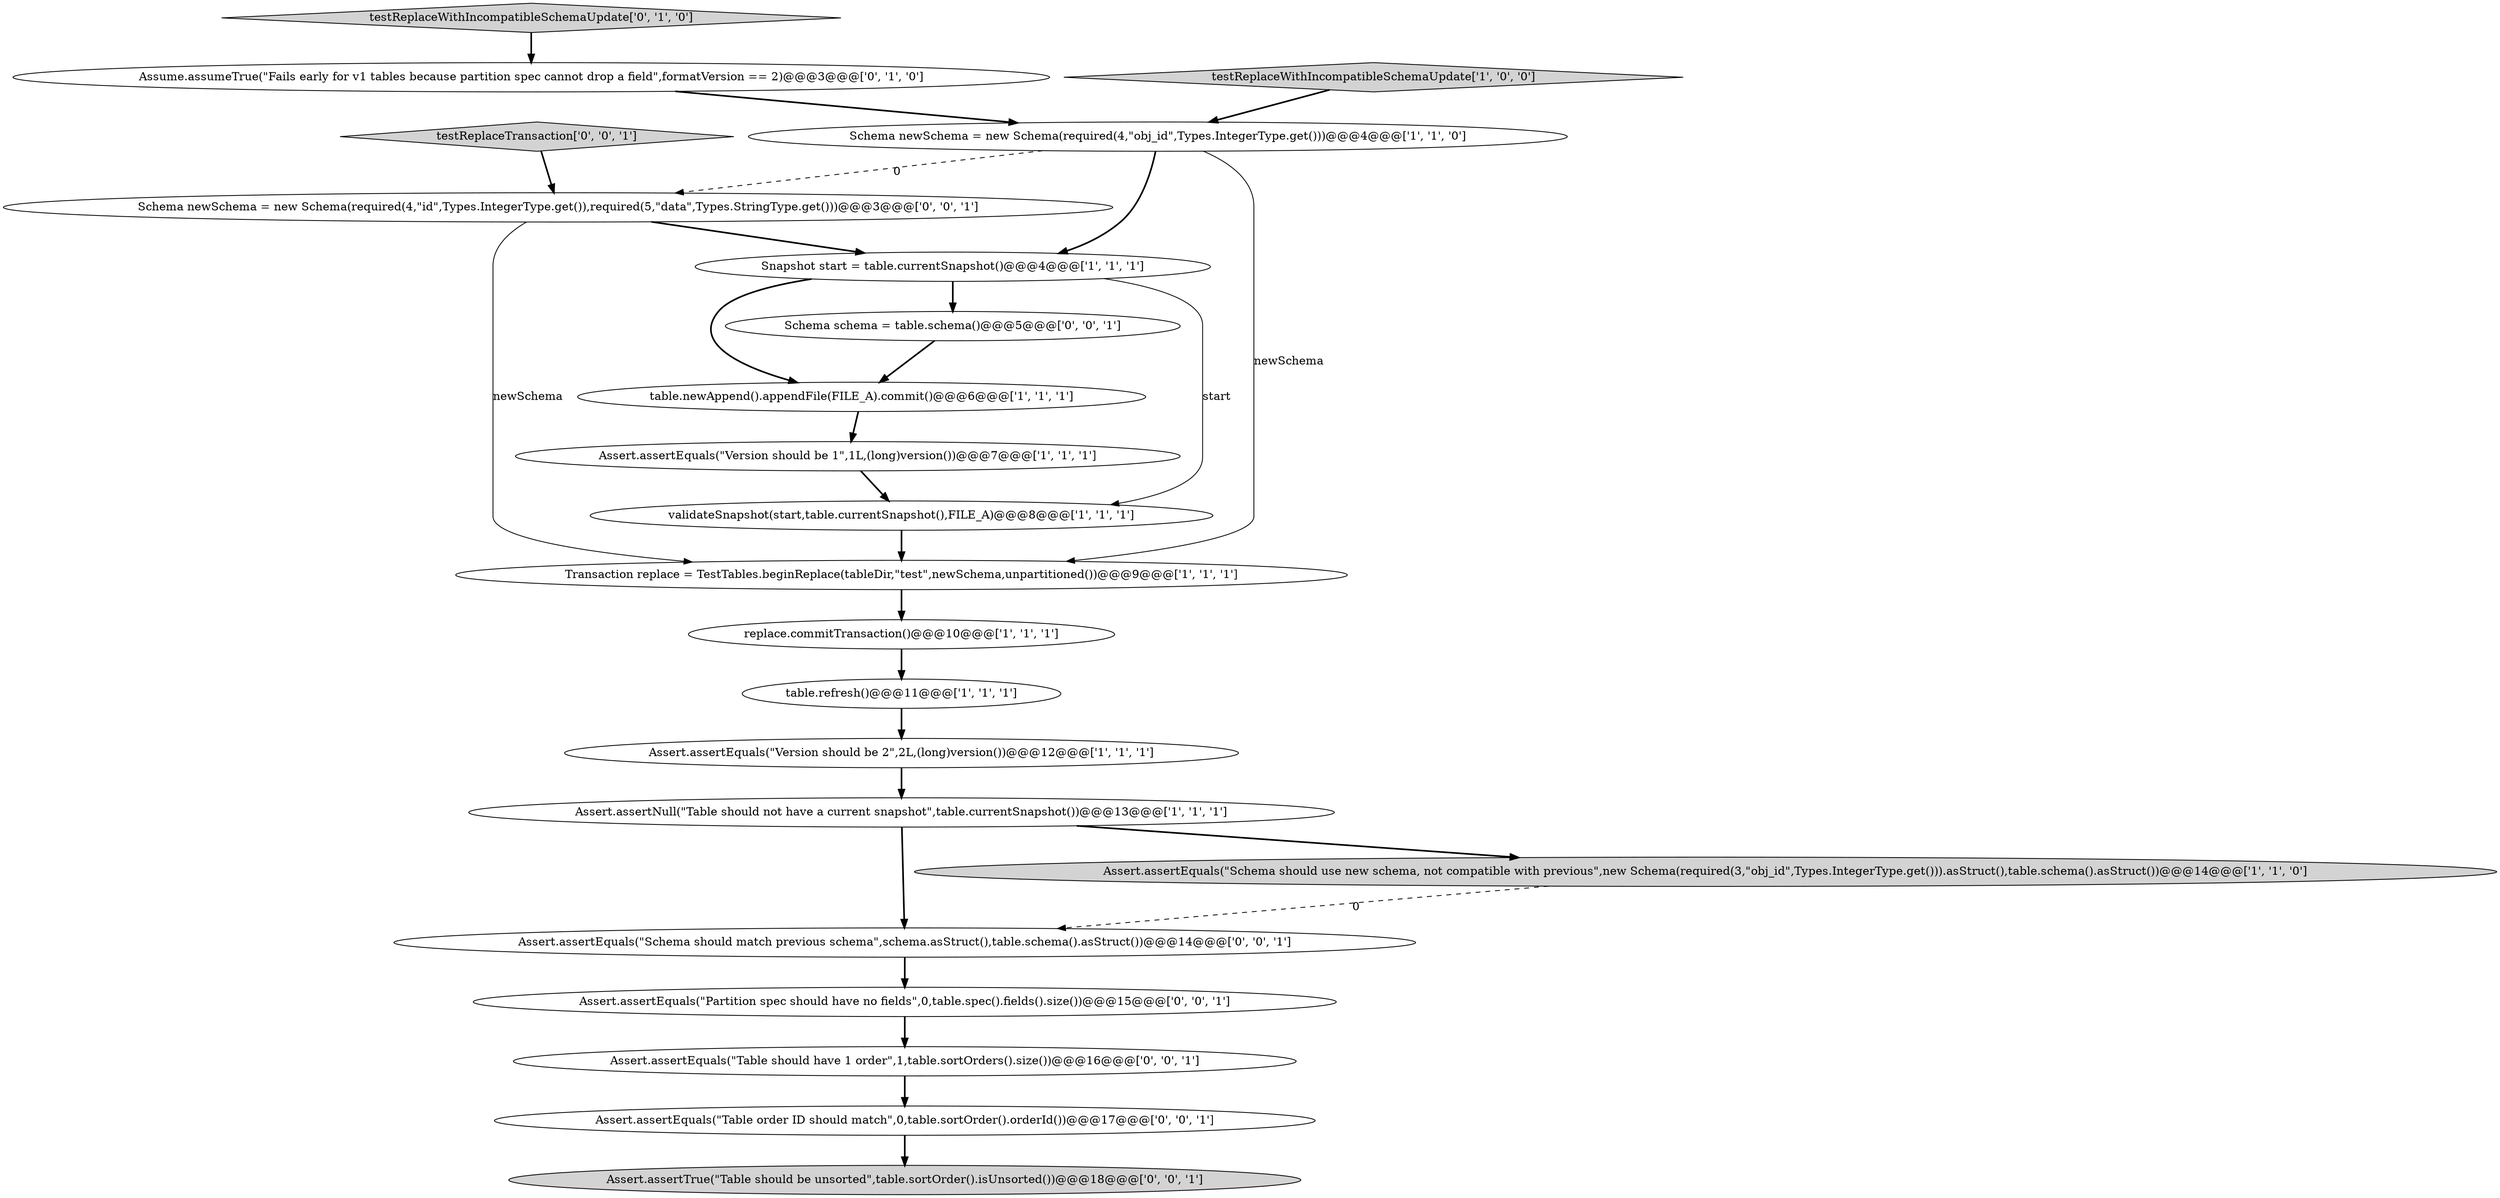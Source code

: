 digraph {
16 [style = filled, label = "Schema newSchema = new Schema(required(4,\"id\",Types.IntegerType.get()),required(5,\"data\",Types.StringType.get()))@@@3@@@['0', '0', '1']", fillcolor = white, shape = ellipse image = "AAA0AAABBB3BBB"];
0 [style = filled, label = "Snapshot start = table.currentSnapshot()@@@4@@@['1', '1', '1']", fillcolor = white, shape = ellipse image = "AAA0AAABBB1BBB"];
5 [style = filled, label = "Assert.assertEquals(\"Version should be 1\",1L,(long)version())@@@7@@@['1', '1', '1']", fillcolor = white, shape = ellipse image = "AAA0AAABBB1BBB"];
12 [style = filled, label = "Assume.assumeTrue(\"Fails early for v1 tables because partition spec cannot drop a field\",formatVersion == 2)@@@3@@@['0', '1', '0']", fillcolor = white, shape = ellipse image = "AAA1AAABBB2BBB"];
4 [style = filled, label = "table.newAppend().appendFile(FILE_A).commit()@@@6@@@['1', '1', '1']", fillcolor = white, shape = ellipse image = "AAA0AAABBB1BBB"];
6 [style = filled, label = "table.refresh()@@@11@@@['1', '1', '1']", fillcolor = white, shape = ellipse image = "AAA0AAABBB1BBB"];
13 [style = filled, label = "testReplaceWithIncompatibleSchemaUpdate['0', '1', '0']", fillcolor = lightgray, shape = diamond image = "AAA0AAABBB2BBB"];
10 [style = filled, label = "replace.commitTransaction()@@@10@@@['1', '1', '1']", fillcolor = white, shape = ellipse image = "AAA0AAABBB1BBB"];
21 [style = filled, label = "Assert.assertEquals(\"Table should have 1 order\",1,table.sortOrders().size())@@@16@@@['0', '0', '1']", fillcolor = white, shape = ellipse image = "AAA0AAABBB3BBB"];
8 [style = filled, label = "testReplaceWithIncompatibleSchemaUpdate['1', '0', '0']", fillcolor = lightgray, shape = diamond image = "AAA0AAABBB1BBB"];
15 [style = filled, label = "Assert.assertEquals(\"Partition spec should have no fields\",0,table.spec().fields().size())@@@15@@@['0', '0', '1']", fillcolor = white, shape = ellipse image = "AAA0AAABBB3BBB"];
1 [style = filled, label = "Assert.assertEquals(\"Version should be 2\",2L,(long)version())@@@12@@@['1', '1', '1']", fillcolor = white, shape = ellipse image = "AAA0AAABBB1BBB"];
20 [style = filled, label = "Assert.assertEquals(\"Table order ID should match\",0,table.sortOrder().orderId())@@@17@@@['0', '0', '1']", fillcolor = white, shape = ellipse image = "AAA0AAABBB3BBB"];
2 [style = filled, label = "Transaction replace = TestTables.beginReplace(tableDir,\"test\",newSchema,unpartitioned())@@@9@@@['1', '1', '1']", fillcolor = white, shape = ellipse image = "AAA0AAABBB1BBB"];
9 [style = filled, label = "Schema newSchema = new Schema(required(4,\"obj_id\",Types.IntegerType.get()))@@@4@@@['1', '1', '0']", fillcolor = white, shape = ellipse image = "AAA0AAABBB1BBB"];
17 [style = filled, label = "Schema schema = table.schema()@@@5@@@['0', '0', '1']", fillcolor = white, shape = ellipse image = "AAA0AAABBB3BBB"];
7 [style = filled, label = "Assert.assertNull(\"Table should not have a current snapshot\",table.currentSnapshot())@@@13@@@['1', '1', '1']", fillcolor = white, shape = ellipse image = "AAA0AAABBB1BBB"];
19 [style = filled, label = "Assert.assertEquals(\"Schema should match previous schema\",schema.asStruct(),table.schema().asStruct())@@@14@@@['0', '0', '1']", fillcolor = white, shape = ellipse image = "AAA0AAABBB3BBB"];
11 [style = filled, label = "Assert.assertEquals(\"Schema should use new schema, not compatible with previous\",new Schema(required(3,\"obj_id\",Types.IntegerType.get())).asStruct(),table.schema().asStruct())@@@14@@@['1', '1', '0']", fillcolor = lightgray, shape = ellipse image = "AAA0AAABBB1BBB"];
18 [style = filled, label = "testReplaceTransaction['0', '0', '1']", fillcolor = lightgray, shape = diamond image = "AAA0AAABBB3BBB"];
14 [style = filled, label = "Assert.assertTrue(\"Table should be unsorted\",table.sortOrder().isUnsorted())@@@18@@@['0', '0', '1']", fillcolor = lightgray, shape = ellipse image = "AAA0AAABBB3BBB"];
3 [style = filled, label = "validateSnapshot(start,table.currentSnapshot(),FILE_A)@@@8@@@['1', '1', '1']", fillcolor = white, shape = ellipse image = "AAA0AAABBB1BBB"];
0->4 [style = bold, label=""];
8->9 [style = bold, label=""];
10->6 [style = bold, label=""];
3->2 [style = bold, label=""];
9->2 [style = solid, label="newSchema"];
4->5 [style = bold, label=""];
16->0 [style = bold, label=""];
19->15 [style = bold, label=""];
15->21 [style = bold, label=""];
2->10 [style = bold, label=""];
9->0 [style = bold, label=""];
9->16 [style = dashed, label="0"];
7->11 [style = bold, label=""];
11->19 [style = dashed, label="0"];
12->9 [style = bold, label=""];
17->4 [style = bold, label=""];
13->12 [style = bold, label=""];
21->20 [style = bold, label=""];
18->16 [style = bold, label=""];
0->3 [style = solid, label="start"];
0->17 [style = bold, label=""];
5->3 [style = bold, label=""];
7->19 [style = bold, label=""];
1->7 [style = bold, label=""];
20->14 [style = bold, label=""];
6->1 [style = bold, label=""];
16->2 [style = solid, label="newSchema"];
}

